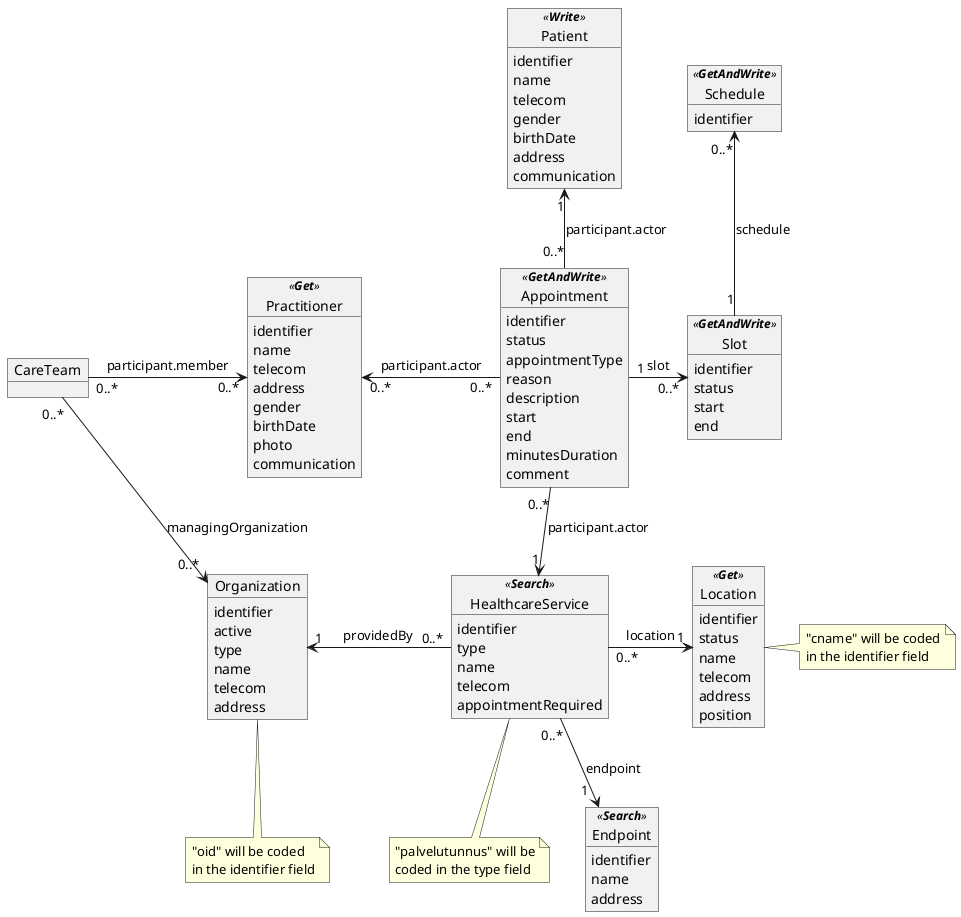@startuml

hide methods

object Appointment <<**GetAndWrite**>> {
  identifier
  status
  appointmentType
  reason
  ' added description field for a human readable description
  description
  start
  end
  minutesDuration
  comment
}

object Slot <<**GetAndWrite**>> {
  identifier
  status
  start
  end
}

object Practitioner <<**Get**>> {
  identifier
  name
  telecom
  address
  gender
  birthDate  
  photo
  communication
  ' role.organization (ODAOrganization) ... role does not exist in DSTU3 any nmore
  ' role.healthcareService (ODAHealthcareService) ... role does not exist in DSTU3 any nmore
}

object Location <<**Get**>> {
  identifier
  status
  name
  telecom
  address
  position
}
note right : "cname" will be coded\nin the identifier field

object Patient <<**Write**>> {
  ' added some missing fields that are used in a patient resource
  identifier
  name
  telecom
  gender
  birthDate
  address
  communication
}

object HealthcareService <<**Search**>> {
  identifier
  type
  name
  telecom
  ' characteristic -- dropped this field out at this stage; used eg. to indicate wheel chair access
  appointmentRequired
}
note bottom : "palvelutunnus" will be\ncoded in the type field

object Organization {
  ' added some missing fields that are used in a patient resource
  identifier
  active
  type
  name
  telecom
  address
}
note bottom : "oid" will be coded\nin the identifier field

object CareTeam {
}

object Schedule <<**GetAndWrite**>>{
  identifier
}

object Endpoint <<**Search**>> {
  identifier
  name
  address
}

Appointment "0..*" -left-> "0..*" Practitioner :  participant.actor
Appointment "0..*" -down-> "1" HealthcareService :  participant.actor
Appointment "0..*" -up-> "1" Patient :  participant.actor
Appointment "1" -right-> "0..*" Slot :  slot

Slot "1" -up-> "0..*" Schedule : schedule

HealthcareService "0..*" -left-> "1" Organization : "providedBy "
HealthcareService "0..*  " -right-> "1" Location : location
HealthcareService "0..*" -down-> "1  " Endpoint : endpoint

CareTeam "0..*" -right-> "0..*" Practitioner : participant.member
CareTeam "0..*" -down-> "0..*" Organization : managingOrganization

@enduml
